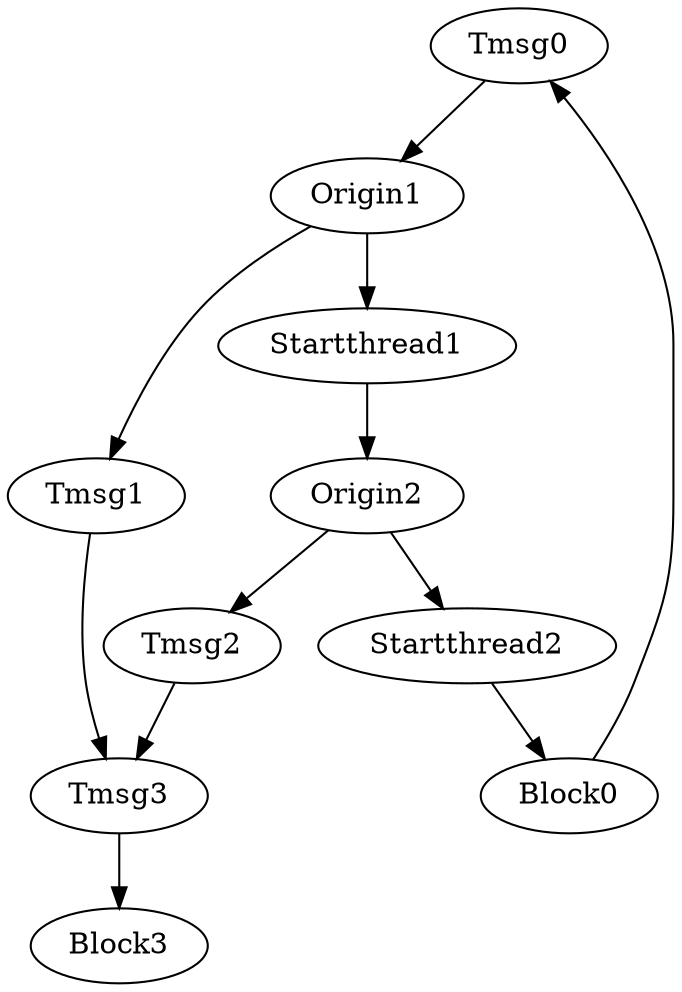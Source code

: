 digraph nodeInTwoThreads {
// schedule demonstrates that a node can exist in two threads.
// Tmsg1 ist in thread 1, Tmsg2 is in thread 2. Successor for both is Tmsg3.
// Thus we have a Tmsg3 for each Tmsg1 and Tmsg2.
node [cpu=0 fid=1 toffs=0]
edge [type=defdst]

Tmsg0 [type=tmsg par=0 pattern=A patentry=1]
// offset 1ms
Tmsg1 [type=tmsg par=1 toffs=1000000 pattern=A1 patentry=1 patexit=1]
// offset 2ms
Tmsg2 [type=tmsg par=2 toffs=2000000]
// offset 3ms
Tmsg3 [type=tmsg par=3 toffs=3000000 pattern=B patentry=1]

Origin1 [type=origin thread=1]
Origin2 [type=origin thread=2]

// the blocks are 10ms long.
Block0 [type=block tperiod=10000000 pattern=A patexit=1]
// the block is 5ms long.
Block3 [type=block tperiod=5000000 pattern=B patexit=1]

Startthread1 [type=startthread thread="0x2" startoffs=0]
Startthread2 [type=startthread thread="0x4" startoffs=0]

// loop to start tread 1,2 every 10ms
Tmsg0 -> Origin1 -> Startthread1 -> Origin2 -> Startthread2 -> Block0 -> Tmsg0
// two sequences to Block3
Tmsg1 -> Tmsg3
Tmsg2 -> Tmsg3
Tmsg3 -> Block3

Origin1 -> Tmsg1 [type=origindst]
Origin2 -> Tmsg2 [type=origindst]
}
